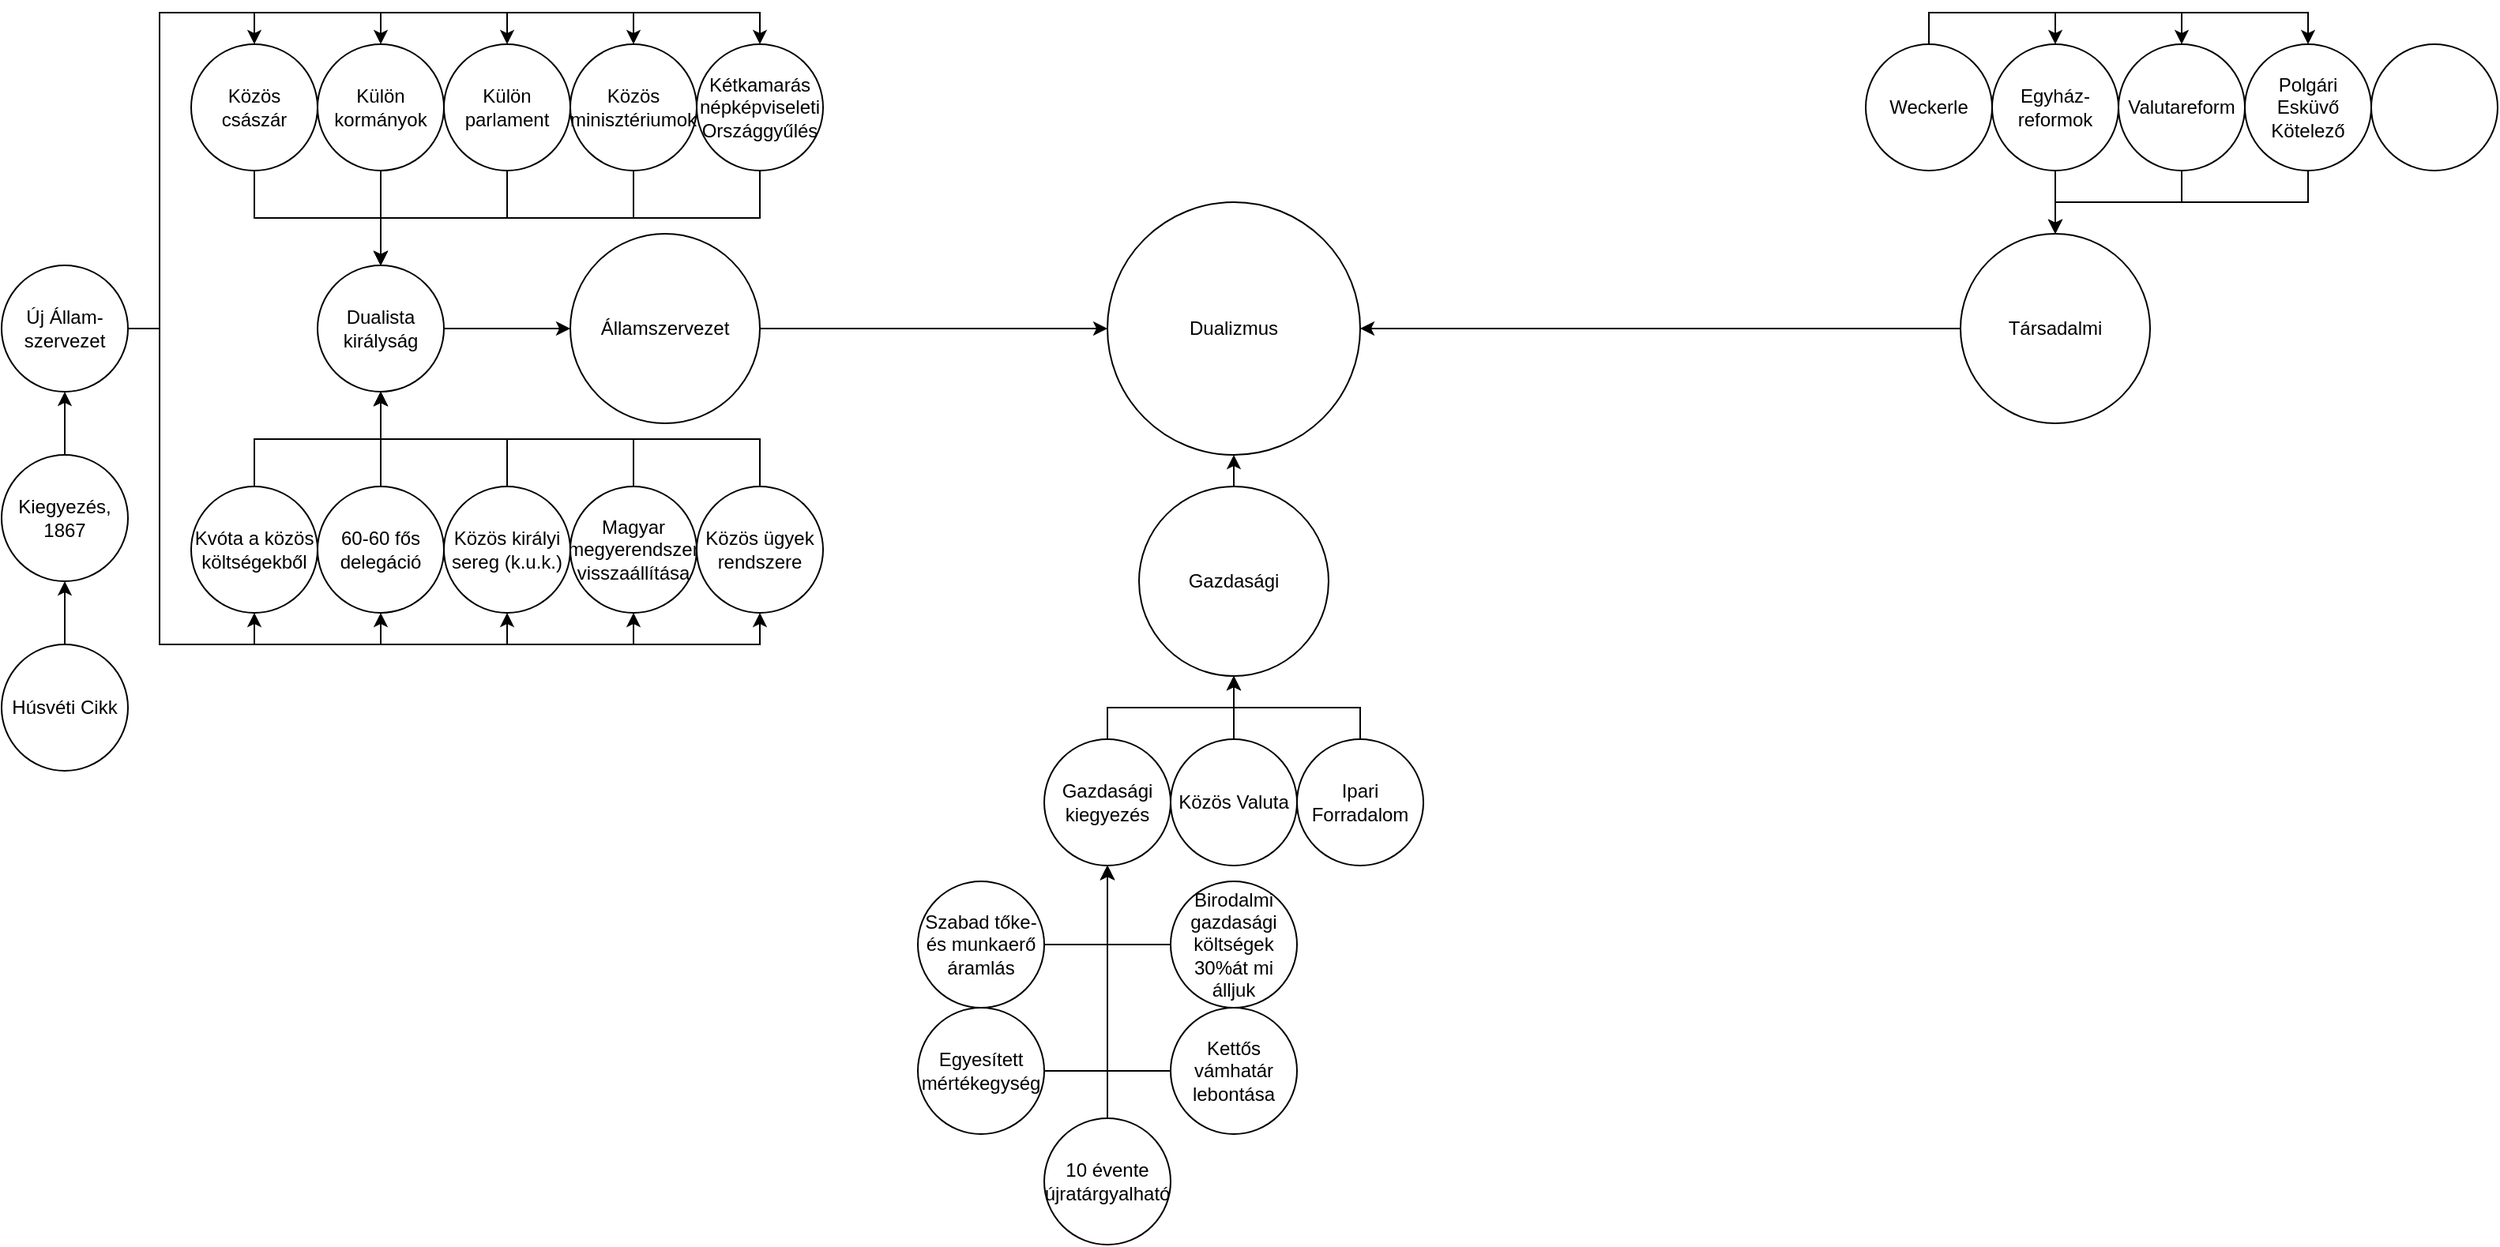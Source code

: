 <mxfile version="24.2.5" type="device">
  <diagram name="Page-1" id="lBt35N3LDz3TUW40U3i9">
    <mxGraphModel dx="1050" dy="669" grid="1" gridSize="10" guides="1" tooltips="1" connect="1" arrows="1" fold="1" page="1" pageScale="1" pageWidth="1600" pageHeight="900" math="0" shadow="0">
      <root>
        <mxCell id="0" />
        <mxCell id="1" parent="0" />
        <mxCell id="V-j5Uvtt4AGJnbaTD7OU-11" style="edgeStyle=orthogonalEdgeStyle;rounded=0;orthogonalLoop=1;jettySize=auto;html=1;exitX=1;exitY=0.5;exitDx=0;exitDy=0;entryX=0;entryY=0.5;entryDx=0;entryDy=0;" parent="1" source="V-j5Uvtt4AGJnbaTD7OU-1" target="V-j5Uvtt4AGJnbaTD7OU-10" edge="1">
          <mxGeometry relative="1" as="geometry" />
        </mxCell>
        <mxCell id="V-j5Uvtt4AGJnbaTD7OU-1" value="Államszervezet" style="ellipse;whiteSpace=wrap;html=1;" parent="1" vertex="1">
          <mxGeometry x="360" y="160" width="120" height="120" as="geometry" />
        </mxCell>
        <mxCell id="V-j5Uvtt4AGJnbaTD7OU-12" style="edgeStyle=orthogonalEdgeStyle;rounded=0;orthogonalLoop=1;jettySize=auto;html=1;exitX=0.5;exitY=0;exitDx=0;exitDy=0;entryX=0.5;entryY=1;entryDx=0;entryDy=0;" parent="1" source="V-j5Uvtt4AGJnbaTD7OU-2" target="V-j5Uvtt4AGJnbaTD7OU-10" edge="1">
          <mxGeometry relative="1" as="geometry" />
        </mxCell>
        <mxCell id="V-j5Uvtt4AGJnbaTD7OU-2" value="Gazdasági" style="ellipse;whiteSpace=wrap;html=1;" parent="1" vertex="1">
          <mxGeometry x="720" y="320" width="120" height="120" as="geometry" />
        </mxCell>
        <mxCell id="V-j5Uvtt4AGJnbaTD7OU-13" style="edgeStyle=orthogonalEdgeStyle;rounded=0;orthogonalLoop=1;jettySize=auto;html=1;exitX=0;exitY=0.5;exitDx=0;exitDy=0;entryX=1;entryY=0.5;entryDx=0;entryDy=0;" parent="1" source="V-j5Uvtt4AGJnbaTD7OU-3" target="V-j5Uvtt4AGJnbaTD7OU-10" edge="1">
          <mxGeometry relative="1" as="geometry" />
        </mxCell>
        <mxCell id="V-j5Uvtt4AGJnbaTD7OU-3" value="Társadalmi" style="ellipse;whiteSpace=wrap;html=1;" parent="1" vertex="1">
          <mxGeometry x="1240" y="160" width="120" height="120" as="geometry" />
        </mxCell>
        <mxCell id="V-j5Uvtt4AGJnbaTD7OU-31" style="edgeStyle=orthogonalEdgeStyle;rounded=0;orthogonalLoop=1;jettySize=auto;html=1;exitX=1;exitY=0.5;exitDx=0;exitDy=0;entryX=0.5;entryY=1;entryDx=0;entryDy=0;" parent="1" source="V-j5Uvtt4AGJnbaTD7OU-4" target="V-j5Uvtt4AGJnbaTD7OU-17" edge="1">
          <mxGeometry relative="1" as="geometry" />
        </mxCell>
        <mxCell id="V-j5Uvtt4AGJnbaTD7OU-33" style="edgeStyle=orthogonalEdgeStyle;rounded=0;orthogonalLoop=1;jettySize=auto;html=1;exitX=1;exitY=0.5;exitDx=0;exitDy=0;entryX=0.5;entryY=1;entryDx=0;entryDy=0;" parent="1" source="V-j5Uvtt4AGJnbaTD7OU-4" target="V-j5Uvtt4AGJnbaTD7OU-20" edge="1">
          <mxGeometry relative="1" as="geometry">
            <Array as="points">
              <mxPoint x="100" y="220" />
              <mxPoint x="100" y="420" />
              <mxPoint x="320" y="420" />
            </Array>
          </mxGeometry>
        </mxCell>
        <mxCell id="V-j5Uvtt4AGJnbaTD7OU-34" style="edgeStyle=orthogonalEdgeStyle;rounded=0;orthogonalLoop=1;jettySize=auto;html=1;exitX=1;exitY=0.5;exitDx=0;exitDy=0;entryX=0.5;entryY=1;entryDx=0;entryDy=0;" parent="1" source="V-j5Uvtt4AGJnbaTD7OU-4" target="V-j5Uvtt4AGJnbaTD7OU-19" edge="1">
          <mxGeometry relative="1" as="geometry">
            <Array as="points">
              <mxPoint x="100" y="220" />
              <mxPoint x="100" y="420" />
              <mxPoint x="240" y="420" />
            </Array>
          </mxGeometry>
        </mxCell>
        <mxCell id="V-j5Uvtt4AGJnbaTD7OU-35" style="edgeStyle=orthogonalEdgeStyle;rounded=0;orthogonalLoop=1;jettySize=auto;html=1;exitX=1;exitY=0.5;exitDx=0;exitDy=0;entryX=0.5;entryY=1;entryDx=0;entryDy=0;" parent="1" source="V-j5Uvtt4AGJnbaTD7OU-4" target="V-j5Uvtt4AGJnbaTD7OU-21" edge="1">
          <mxGeometry relative="1" as="geometry">
            <Array as="points">
              <mxPoint x="100" y="220" />
              <mxPoint x="100" y="420" />
              <mxPoint x="400" y="420" />
            </Array>
          </mxGeometry>
        </mxCell>
        <mxCell id="V-j5Uvtt4AGJnbaTD7OU-38" style="edgeStyle=orthogonalEdgeStyle;rounded=0;orthogonalLoop=1;jettySize=auto;html=1;exitX=1;exitY=0.5;exitDx=0;exitDy=0;entryX=0.5;entryY=1;entryDx=0;entryDy=0;" parent="1" source="V-j5Uvtt4AGJnbaTD7OU-4" target="V-j5Uvtt4AGJnbaTD7OU-22" edge="1">
          <mxGeometry relative="1" as="geometry">
            <Array as="points">
              <mxPoint x="100" y="220" />
              <mxPoint x="100" y="420" />
              <mxPoint x="480" y="420" />
            </Array>
          </mxGeometry>
        </mxCell>
        <mxCell id="V-j5Uvtt4AGJnbaTD7OU-68" style="edgeStyle=orthogonalEdgeStyle;rounded=0;orthogonalLoop=1;jettySize=auto;html=1;exitX=1;exitY=0.5;exitDx=0;exitDy=0;entryX=0.5;entryY=0;entryDx=0;entryDy=0;" parent="1" source="V-j5Uvtt4AGJnbaTD7OU-4" target="V-j5Uvtt4AGJnbaTD7OU-41" edge="1">
          <mxGeometry relative="1" as="geometry" />
        </mxCell>
        <mxCell id="V-j5Uvtt4AGJnbaTD7OU-69" style="edgeStyle=orthogonalEdgeStyle;rounded=0;orthogonalLoop=1;jettySize=auto;html=1;exitX=1;exitY=0.5;exitDx=0;exitDy=0;entryX=0.5;entryY=0;entryDx=0;entryDy=0;" parent="1" source="V-j5Uvtt4AGJnbaTD7OU-4" target="V-j5Uvtt4AGJnbaTD7OU-42" edge="1">
          <mxGeometry relative="1" as="geometry">
            <Array as="points">
              <mxPoint x="100" y="220" />
              <mxPoint x="100" y="20" />
              <mxPoint x="240" y="20" />
            </Array>
          </mxGeometry>
        </mxCell>
        <mxCell id="V-j5Uvtt4AGJnbaTD7OU-70" style="edgeStyle=orthogonalEdgeStyle;rounded=0;orthogonalLoop=1;jettySize=auto;html=1;exitX=1;exitY=0.5;exitDx=0;exitDy=0;entryX=0.5;entryY=0;entryDx=0;entryDy=0;" parent="1" source="V-j5Uvtt4AGJnbaTD7OU-4" target="V-j5Uvtt4AGJnbaTD7OU-51" edge="1">
          <mxGeometry relative="1" as="geometry">
            <Array as="points">
              <mxPoint x="100" y="220" />
              <mxPoint x="100" y="20" />
              <mxPoint x="320" y="20" />
            </Array>
          </mxGeometry>
        </mxCell>
        <mxCell id="V-j5Uvtt4AGJnbaTD7OU-71" style="edgeStyle=orthogonalEdgeStyle;rounded=0;orthogonalLoop=1;jettySize=auto;html=1;exitX=1;exitY=0.5;exitDx=0;exitDy=0;entryX=0.5;entryY=0;entryDx=0;entryDy=0;" parent="1" source="V-j5Uvtt4AGJnbaTD7OU-4" target="V-j5Uvtt4AGJnbaTD7OU-44" edge="1">
          <mxGeometry relative="1" as="geometry">
            <Array as="points">
              <mxPoint x="100" y="220" />
              <mxPoint x="100" y="20" />
              <mxPoint x="400" y="20" />
            </Array>
          </mxGeometry>
        </mxCell>
        <mxCell id="V-j5Uvtt4AGJnbaTD7OU-72" style="edgeStyle=orthogonalEdgeStyle;rounded=0;orthogonalLoop=1;jettySize=auto;html=1;exitX=1;exitY=0.5;exitDx=0;exitDy=0;entryX=0.5;entryY=0;entryDx=0;entryDy=0;" parent="1" source="V-j5Uvtt4AGJnbaTD7OU-4" target="V-j5Uvtt4AGJnbaTD7OU-45" edge="1">
          <mxGeometry relative="1" as="geometry">
            <Array as="points">
              <mxPoint x="100" y="220" />
              <mxPoint x="100" y="20" />
              <mxPoint x="480" y="20" />
            </Array>
          </mxGeometry>
        </mxCell>
        <mxCell id="V-j5Uvtt4AGJnbaTD7OU-4" value="Új Állam-szervezet" style="ellipse;whiteSpace=wrap;html=1;aspect=fixed;" parent="1" vertex="1">
          <mxGeometry y="180" width="80" height="80" as="geometry" />
        </mxCell>
        <mxCell id="V-j5Uvtt4AGJnbaTD7OU-16" style="edgeStyle=orthogonalEdgeStyle;rounded=0;orthogonalLoop=1;jettySize=auto;html=1;exitX=0.5;exitY=0;exitDx=0;exitDy=0;entryX=0.5;entryY=1;entryDx=0;entryDy=0;" parent="1" source="V-j5Uvtt4AGJnbaTD7OU-5" target="V-j5Uvtt4AGJnbaTD7OU-4" edge="1">
          <mxGeometry relative="1" as="geometry" />
        </mxCell>
        <mxCell id="V-j5Uvtt4AGJnbaTD7OU-5" value="Kiegyezés, 1867" style="ellipse;whiteSpace=wrap;html=1;aspect=fixed;" parent="1" vertex="1">
          <mxGeometry y="300" width="80" height="80" as="geometry" />
        </mxCell>
        <mxCell id="V-j5Uvtt4AGJnbaTD7OU-10" value="Dualizmus" style="ellipse;whiteSpace=wrap;html=1;aspect=fixed;" parent="1" vertex="1">
          <mxGeometry x="700" y="140" width="160" height="160" as="geometry" />
        </mxCell>
        <mxCell id="V-j5Uvtt4AGJnbaTD7OU-15" style="edgeStyle=orthogonalEdgeStyle;rounded=0;orthogonalLoop=1;jettySize=auto;html=1;exitX=0.5;exitY=0;exitDx=0;exitDy=0;entryX=0.5;entryY=1;entryDx=0;entryDy=0;" parent="1" source="V-j5Uvtt4AGJnbaTD7OU-14" target="V-j5Uvtt4AGJnbaTD7OU-5" edge="1">
          <mxGeometry relative="1" as="geometry" />
        </mxCell>
        <mxCell id="V-j5Uvtt4AGJnbaTD7OU-14" value="Húsvéti Cikk" style="ellipse;whiteSpace=wrap;html=1;aspect=fixed;" parent="1" vertex="1">
          <mxGeometry y="420" width="80" height="80" as="geometry" />
        </mxCell>
        <mxCell id="V-j5Uvtt4AGJnbaTD7OU-18" style="edgeStyle=orthogonalEdgeStyle;rounded=0;orthogonalLoop=1;jettySize=auto;html=1;exitX=0.5;exitY=0;exitDx=0;exitDy=0;entryX=0.5;entryY=1;entryDx=0;entryDy=0;" parent="1" source="V-j5Uvtt4AGJnbaTD7OU-17" target="V-j5Uvtt4AGJnbaTD7OU-39" edge="1">
          <mxGeometry relative="1" as="geometry" />
        </mxCell>
        <mxCell id="V-j5Uvtt4AGJnbaTD7OU-17" value="Kvóta a közös költségekből" style="ellipse;whiteSpace=wrap;html=1;aspect=fixed;" parent="1" vertex="1">
          <mxGeometry x="120" y="320" width="80" height="80" as="geometry" />
        </mxCell>
        <mxCell id="V-j5Uvtt4AGJnbaTD7OU-23" style="edgeStyle=orthogonalEdgeStyle;rounded=0;orthogonalLoop=1;jettySize=auto;html=1;exitX=0.5;exitY=0;exitDx=0;exitDy=0;entryX=0.5;entryY=1;entryDx=0;entryDy=0;" parent="1" source="V-j5Uvtt4AGJnbaTD7OU-19" target="V-j5Uvtt4AGJnbaTD7OU-39" edge="1">
          <mxGeometry relative="1" as="geometry">
            <mxPoint x="200.333" y="300" as="targetPoint" />
          </mxGeometry>
        </mxCell>
        <mxCell id="V-j5Uvtt4AGJnbaTD7OU-19" value="60-60 fős delegáció" style="ellipse;whiteSpace=wrap;html=1;aspect=fixed;" parent="1" vertex="1">
          <mxGeometry x="200" y="320" width="80" height="80" as="geometry" />
        </mxCell>
        <mxCell id="V-j5Uvtt4AGJnbaTD7OU-24" style="edgeStyle=orthogonalEdgeStyle;rounded=0;orthogonalLoop=1;jettySize=auto;html=1;exitX=0.5;exitY=0;exitDx=0;exitDy=0;entryX=0.5;entryY=1;entryDx=0;entryDy=0;" parent="1" source="V-j5Uvtt4AGJnbaTD7OU-20" target="V-j5Uvtt4AGJnbaTD7OU-39" edge="1">
          <mxGeometry relative="1" as="geometry">
            <mxPoint x="320.333" y="300" as="targetPoint" />
          </mxGeometry>
        </mxCell>
        <mxCell id="V-j5Uvtt4AGJnbaTD7OU-20" value="Közös királyi sereg (k.u.k.)" style="ellipse;whiteSpace=wrap;html=1;aspect=fixed;" parent="1" vertex="1">
          <mxGeometry x="280" y="320" width="80" height="80" as="geometry" />
        </mxCell>
        <mxCell id="V-j5Uvtt4AGJnbaTD7OU-25" style="edgeStyle=orthogonalEdgeStyle;rounded=0;orthogonalLoop=1;jettySize=auto;html=1;exitX=0.5;exitY=0;exitDx=0;exitDy=0;entryX=0.5;entryY=1;entryDx=0;entryDy=0;" parent="1" source="V-j5Uvtt4AGJnbaTD7OU-21" target="V-j5Uvtt4AGJnbaTD7OU-39" edge="1">
          <mxGeometry relative="1" as="geometry">
            <mxPoint x="440.333" y="300" as="targetPoint" />
          </mxGeometry>
        </mxCell>
        <mxCell id="V-j5Uvtt4AGJnbaTD7OU-21" value="Magyar megyerendszer visszaállítása" style="ellipse;whiteSpace=wrap;html=1;aspect=fixed;" parent="1" vertex="1">
          <mxGeometry x="360" y="320" width="80" height="80" as="geometry" />
        </mxCell>
        <mxCell id="V-j5Uvtt4AGJnbaTD7OU-26" style="edgeStyle=orthogonalEdgeStyle;rounded=0;orthogonalLoop=1;jettySize=auto;html=1;exitX=0.5;exitY=0;exitDx=0;exitDy=0;entryX=0.5;entryY=1;entryDx=0;entryDy=0;" parent="1" source="V-j5Uvtt4AGJnbaTD7OU-22" target="V-j5Uvtt4AGJnbaTD7OU-39" edge="1">
          <mxGeometry relative="1" as="geometry">
            <mxPoint x="498" y="262" as="targetPoint" />
          </mxGeometry>
        </mxCell>
        <mxCell id="V-j5Uvtt4AGJnbaTD7OU-22" value="Közös ügyek rendszere" style="ellipse;whiteSpace=wrap;html=1;aspect=fixed;" parent="1" vertex="1">
          <mxGeometry x="440" y="320" width="80" height="80" as="geometry" />
        </mxCell>
        <mxCell id="V-j5Uvtt4AGJnbaTD7OU-30" style="edgeStyle=orthogonalEdgeStyle;rounded=0;orthogonalLoop=1;jettySize=auto;html=1;exitX=0.5;exitY=0;exitDx=0;exitDy=0;entryX=0.5;entryY=1;entryDx=0;entryDy=0;" parent="1" source="V-j5Uvtt4AGJnbaTD7OU-29" target="V-j5Uvtt4AGJnbaTD7OU-2" edge="1">
          <mxGeometry relative="1" as="geometry" />
        </mxCell>
        <mxCell id="V-j5Uvtt4AGJnbaTD7OU-29" value="Közös Valuta" style="ellipse;whiteSpace=wrap;html=1;aspect=fixed;" parent="1" vertex="1">
          <mxGeometry x="740" y="480" width="80" height="80" as="geometry" />
        </mxCell>
        <mxCell id="V-j5Uvtt4AGJnbaTD7OU-37" style="edgeStyle=orthogonalEdgeStyle;rounded=0;orthogonalLoop=1;jettySize=auto;html=1;exitX=0.5;exitY=0;exitDx=0;exitDy=0;entryX=0.5;entryY=1;entryDx=0;entryDy=0;" parent="1" source="V-j5Uvtt4AGJnbaTD7OU-36" target="V-j5Uvtt4AGJnbaTD7OU-2" edge="1">
          <mxGeometry relative="1" as="geometry" />
        </mxCell>
        <mxCell id="V-j5Uvtt4AGJnbaTD7OU-36" value="Ipari Forradalom" style="ellipse;whiteSpace=wrap;html=1;aspect=fixed;" parent="1" vertex="1">
          <mxGeometry x="820" y="480" width="80" height="80" as="geometry" />
        </mxCell>
        <mxCell id="V-j5Uvtt4AGJnbaTD7OU-40" style="edgeStyle=orthogonalEdgeStyle;rounded=0;orthogonalLoop=1;jettySize=auto;html=1;exitX=1;exitY=0.5;exitDx=0;exitDy=0;entryX=0;entryY=0.5;entryDx=0;entryDy=0;" parent="1" source="V-j5Uvtt4AGJnbaTD7OU-39" target="V-j5Uvtt4AGJnbaTD7OU-1" edge="1">
          <mxGeometry relative="1" as="geometry" />
        </mxCell>
        <mxCell id="V-j5Uvtt4AGJnbaTD7OU-39" value="Dualista királyság" style="ellipse;whiteSpace=wrap;html=1;aspect=fixed;" parent="1" vertex="1">
          <mxGeometry x="200" y="180" width="80" height="80" as="geometry" />
        </mxCell>
        <mxCell id="V-j5Uvtt4AGJnbaTD7OU-46" style="edgeStyle=orthogonalEdgeStyle;rounded=0;orthogonalLoop=1;jettySize=auto;html=1;exitX=0.5;exitY=1;exitDx=0;exitDy=0;entryX=0.5;entryY=0;entryDx=0;entryDy=0;" parent="1" source="V-j5Uvtt4AGJnbaTD7OU-41" target="V-j5Uvtt4AGJnbaTD7OU-39" edge="1">
          <mxGeometry relative="1" as="geometry" />
        </mxCell>
        <mxCell id="V-j5Uvtt4AGJnbaTD7OU-41" value="Közös császár" style="ellipse;whiteSpace=wrap;html=1;aspect=fixed;" parent="1" vertex="1">
          <mxGeometry x="120" y="40" width="80" height="80" as="geometry" />
        </mxCell>
        <mxCell id="V-j5Uvtt4AGJnbaTD7OU-47" style="edgeStyle=orthogonalEdgeStyle;rounded=0;orthogonalLoop=1;jettySize=auto;html=1;exitX=0.5;exitY=1;exitDx=0;exitDy=0;entryX=0.5;entryY=0;entryDx=0;entryDy=0;" parent="1" source="V-j5Uvtt4AGJnbaTD7OU-42" target="V-j5Uvtt4AGJnbaTD7OU-39" edge="1">
          <mxGeometry relative="1" as="geometry" />
        </mxCell>
        <mxCell id="V-j5Uvtt4AGJnbaTD7OU-42" value="Külön kormányok" style="ellipse;whiteSpace=wrap;html=1;aspect=fixed;" parent="1" vertex="1">
          <mxGeometry x="200" y="40" width="80" height="80" as="geometry" />
        </mxCell>
        <mxCell id="V-j5Uvtt4AGJnbaTD7OU-49" style="edgeStyle=orthogonalEdgeStyle;rounded=0;orthogonalLoop=1;jettySize=auto;html=1;exitX=0.5;exitY=1;exitDx=0;exitDy=0;entryX=0.5;entryY=0;entryDx=0;entryDy=0;" parent="1" source="V-j5Uvtt4AGJnbaTD7OU-44" target="V-j5Uvtt4AGJnbaTD7OU-39" edge="1">
          <mxGeometry relative="1" as="geometry">
            <mxPoint x="40" y="180" as="targetPoint" />
          </mxGeometry>
        </mxCell>
        <mxCell id="V-j5Uvtt4AGJnbaTD7OU-44" value="Közös minisztériumok" style="ellipse;whiteSpace=wrap;html=1;aspect=fixed;" parent="1" vertex="1">
          <mxGeometry x="360" y="40" width="80" height="80" as="geometry" />
        </mxCell>
        <mxCell id="V-j5Uvtt4AGJnbaTD7OU-50" style="edgeStyle=orthogonalEdgeStyle;rounded=0;orthogonalLoop=1;jettySize=auto;html=1;exitX=0.5;exitY=1;exitDx=0;exitDy=0;entryX=0.5;entryY=0;entryDx=0;entryDy=0;" parent="1" source="V-j5Uvtt4AGJnbaTD7OU-45" target="V-j5Uvtt4AGJnbaTD7OU-39" edge="1">
          <mxGeometry relative="1" as="geometry" />
        </mxCell>
        <mxCell id="V-j5Uvtt4AGJnbaTD7OU-45" value="Kétkamarás népképviseleti Országgyűlés" style="ellipse;whiteSpace=wrap;html=1;aspect=fixed;" parent="1" vertex="1">
          <mxGeometry x="440" y="40" width="80" height="80" as="geometry" />
        </mxCell>
        <mxCell id="V-j5Uvtt4AGJnbaTD7OU-52" style="edgeStyle=orthogonalEdgeStyle;rounded=0;orthogonalLoop=1;jettySize=auto;html=1;exitX=0.5;exitY=1;exitDx=0;exitDy=0;entryX=0.5;entryY=0;entryDx=0;entryDy=0;" parent="1" source="V-j5Uvtt4AGJnbaTD7OU-51" target="V-j5Uvtt4AGJnbaTD7OU-39" edge="1">
          <mxGeometry relative="1" as="geometry">
            <mxPoint x="40" y="180" as="targetPoint" />
          </mxGeometry>
        </mxCell>
        <mxCell id="V-j5Uvtt4AGJnbaTD7OU-51" value="Külön parlament" style="ellipse;whiteSpace=wrap;html=1;aspect=fixed;" parent="1" vertex="1">
          <mxGeometry x="280" y="40" width="80" height="80" as="geometry" />
        </mxCell>
        <mxCell id="V-j5Uvtt4AGJnbaTD7OU-55" style="edgeStyle=orthogonalEdgeStyle;rounded=0;orthogonalLoop=1;jettySize=auto;html=1;exitX=0.5;exitY=0;exitDx=0;exitDy=0;entryX=0.5;entryY=1;entryDx=0;entryDy=0;" parent="1" source="V-j5Uvtt4AGJnbaTD7OU-54" target="V-j5Uvtt4AGJnbaTD7OU-2" edge="1">
          <mxGeometry relative="1" as="geometry" />
        </mxCell>
        <mxCell id="V-j5Uvtt4AGJnbaTD7OU-54" value="Gazdasági kiegyezés" style="ellipse;whiteSpace=wrap;html=1;aspect=fixed;" parent="1" vertex="1">
          <mxGeometry x="660" y="480" width="80" height="80" as="geometry" />
        </mxCell>
        <mxCell id="V-j5Uvtt4AGJnbaTD7OU-61" style="edgeStyle=orthogonalEdgeStyle;rounded=0;orthogonalLoop=1;jettySize=auto;html=1;exitX=0.5;exitY=0;exitDx=0;exitDy=0;entryX=0.5;entryY=1;entryDx=0;entryDy=0;" parent="1" source="V-j5Uvtt4AGJnbaTD7OU-56" target="V-j5Uvtt4AGJnbaTD7OU-54" edge="1">
          <mxGeometry relative="1" as="geometry" />
        </mxCell>
        <mxCell id="V-j5Uvtt4AGJnbaTD7OU-56" value="10 évente újratárgyalható" style="ellipse;whiteSpace=wrap;html=1;aspect=fixed;" parent="1" vertex="1">
          <mxGeometry x="660" y="720" width="80" height="80" as="geometry" />
        </mxCell>
        <mxCell id="V-j5Uvtt4AGJnbaTD7OU-62" style="edgeStyle=orthogonalEdgeStyle;rounded=0;orthogonalLoop=1;jettySize=auto;html=1;exitX=1;exitY=0.5;exitDx=0;exitDy=0;entryX=0.5;entryY=1;entryDx=0;entryDy=0;" parent="1" source="V-j5Uvtt4AGJnbaTD7OU-57" target="V-j5Uvtt4AGJnbaTD7OU-54" edge="1">
          <mxGeometry relative="1" as="geometry">
            <mxPoint x="660" y="520" as="targetPoint" />
            <Array as="points">
              <mxPoint x="700" y="610" />
            </Array>
          </mxGeometry>
        </mxCell>
        <mxCell id="V-j5Uvtt4AGJnbaTD7OU-57" value="Szabad tőke- és munkaerő áramlás" style="ellipse;whiteSpace=wrap;html=1;aspect=fixed;" parent="1" vertex="1">
          <mxGeometry x="580" y="570" width="80" height="80" as="geometry" />
        </mxCell>
        <mxCell id="V-j5Uvtt4AGJnbaTD7OU-63" style="edgeStyle=orthogonalEdgeStyle;rounded=0;orthogonalLoop=1;jettySize=auto;html=1;exitX=1;exitY=0.5;exitDx=0;exitDy=0;entryX=0.5;entryY=1;entryDx=0;entryDy=0;" parent="1" source="V-j5Uvtt4AGJnbaTD7OU-58" target="V-j5Uvtt4AGJnbaTD7OU-54" edge="1">
          <mxGeometry relative="1" as="geometry">
            <mxPoint x="660" y="520" as="targetPoint" />
          </mxGeometry>
        </mxCell>
        <mxCell id="V-j5Uvtt4AGJnbaTD7OU-58" value="Egyesített mértékegység" style="ellipse;whiteSpace=wrap;html=1;aspect=fixed;" parent="1" vertex="1">
          <mxGeometry x="580" y="650" width="80" height="80" as="geometry" />
        </mxCell>
        <mxCell id="V-j5Uvtt4AGJnbaTD7OU-64" style="edgeStyle=orthogonalEdgeStyle;rounded=0;orthogonalLoop=1;jettySize=auto;html=1;exitX=0;exitY=0.5;exitDx=0;exitDy=0;entryX=0.5;entryY=1;entryDx=0;entryDy=0;" parent="1" source="V-j5Uvtt4AGJnbaTD7OU-59" target="V-j5Uvtt4AGJnbaTD7OU-54" edge="1">
          <mxGeometry relative="1" as="geometry">
            <mxPoint x="660" y="520" as="targetPoint" />
          </mxGeometry>
        </mxCell>
        <mxCell id="V-j5Uvtt4AGJnbaTD7OU-59" value="Kettős vámhatár lebontása" style="ellipse;whiteSpace=wrap;html=1;aspect=fixed;" parent="1" vertex="1">
          <mxGeometry x="740" y="650" width="80" height="80" as="geometry" />
        </mxCell>
        <mxCell id="V-j5Uvtt4AGJnbaTD7OU-65" style="edgeStyle=orthogonalEdgeStyle;rounded=0;orthogonalLoop=1;jettySize=auto;html=1;exitX=0;exitY=0.5;exitDx=0;exitDy=0;entryX=0.5;entryY=1;entryDx=0;entryDy=0;" parent="1" source="V-j5Uvtt4AGJnbaTD7OU-60" target="V-j5Uvtt4AGJnbaTD7OU-54" edge="1">
          <mxGeometry relative="1" as="geometry">
            <mxPoint x="660" y="520" as="targetPoint" />
            <Array as="points">
              <mxPoint x="700" y="610" />
            </Array>
          </mxGeometry>
        </mxCell>
        <mxCell id="V-j5Uvtt4AGJnbaTD7OU-60" value="Birodalmi gazdasági költségek 30%át mi álljuk" style="ellipse;whiteSpace=wrap;html=1;aspect=fixed;" parent="1" vertex="1">
          <mxGeometry x="740" y="570" width="80" height="80" as="geometry" />
        </mxCell>
        <mxCell id="FJ1O3akAey81y0STP85J-7" style="edgeStyle=orthogonalEdgeStyle;rounded=0;orthogonalLoop=1;jettySize=auto;html=1;exitX=0.5;exitY=0;exitDx=0;exitDy=0;entryX=0.5;entryY=0;entryDx=0;entryDy=0;" edge="1" parent="1" source="FJ1O3akAey81y0STP85J-1" target="FJ1O3akAey81y0STP85J-2">
          <mxGeometry relative="1" as="geometry" />
        </mxCell>
        <mxCell id="FJ1O3akAey81y0STP85J-8" style="edgeStyle=orthogonalEdgeStyle;rounded=0;orthogonalLoop=1;jettySize=auto;html=1;exitX=0.5;exitY=0;exitDx=0;exitDy=0;entryX=0.5;entryY=0;entryDx=0;entryDy=0;" edge="1" parent="1" source="FJ1O3akAey81y0STP85J-1" target="FJ1O3akAey81y0STP85J-4">
          <mxGeometry relative="1" as="geometry" />
        </mxCell>
        <mxCell id="FJ1O3akAey81y0STP85J-11" style="edgeStyle=orthogonalEdgeStyle;rounded=0;orthogonalLoop=1;jettySize=auto;html=1;exitX=0.5;exitY=0;exitDx=0;exitDy=0;entryX=0.5;entryY=0;entryDx=0;entryDy=0;" edge="1" parent="1" source="FJ1O3akAey81y0STP85J-1" target="FJ1O3akAey81y0STP85J-9">
          <mxGeometry relative="1" as="geometry" />
        </mxCell>
        <mxCell id="FJ1O3akAey81y0STP85J-1" value="Weckerle" style="ellipse;whiteSpace=wrap;html=1;aspect=fixed;" vertex="1" parent="1">
          <mxGeometry x="1180" y="40" width="80" height="80" as="geometry" />
        </mxCell>
        <mxCell id="FJ1O3akAey81y0STP85J-5" style="edgeStyle=orthogonalEdgeStyle;rounded=0;orthogonalLoop=1;jettySize=auto;html=1;exitX=0.5;exitY=1;exitDx=0;exitDy=0;entryX=0.5;entryY=0;entryDx=0;entryDy=0;" edge="1" parent="1" source="FJ1O3akAey81y0STP85J-2" target="V-j5Uvtt4AGJnbaTD7OU-3">
          <mxGeometry relative="1" as="geometry" />
        </mxCell>
        <mxCell id="FJ1O3akAey81y0STP85J-2" value="Egyház-reformok" style="ellipse;whiteSpace=wrap;html=1;aspect=fixed;" vertex="1" parent="1">
          <mxGeometry x="1260" y="40" width="80" height="80" as="geometry" />
        </mxCell>
        <mxCell id="FJ1O3akAey81y0STP85J-6" style="edgeStyle=orthogonalEdgeStyle;rounded=0;orthogonalLoop=1;jettySize=auto;html=1;exitX=0.5;exitY=1;exitDx=0;exitDy=0;entryX=0.5;entryY=0;entryDx=0;entryDy=0;" edge="1" parent="1" source="FJ1O3akAey81y0STP85J-4" target="V-j5Uvtt4AGJnbaTD7OU-3">
          <mxGeometry relative="1" as="geometry" />
        </mxCell>
        <mxCell id="FJ1O3akAey81y0STP85J-4" value="Valutareform" style="ellipse;whiteSpace=wrap;html=1;aspect=fixed;" vertex="1" parent="1">
          <mxGeometry x="1340" y="40" width="80" height="80" as="geometry" />
        </mxCell>
        <mxCell id="FJ1O3akAey81y0STP85J-10" style="edgeStyle=orthogonalEdgeStyle;rounded=0;orthogonalLoop=1;jettySize=auto;html=1;exitX=0.5;exitY=1;exitDx=0;exitDy=0;entryX=0.5;entryY=0;entryDx=0;entryDy=0;" edge="1" parent="1" source="FJ1O3akAey81y0STP85J-9" target="V-j5Uvtt4AGJnbaTD7OU-3">
          <mxGeometry relative="1" as="geometry" />
        </mxCell>
        <mxCell id="FJ1O3akAey81y0STP85J-9" value="Polgári Esküvő Kötelező" style="ellipse;whiteSpace=wrap;html=1;aspect=fixed;" vertex="1" parent="1">
          <mxGeometry x="1420" y="40" width="80" height="80" as="geometry" />
        </mxCell>
        <mxCell id="FJ1O3akAey81y0STP85J-12" value="" style="ellipse;whiteSpace=wrap;html=1;aspect=fixed;" vertex="1" parent="1">
          <mxGeometry x="1500" y="40" width="80" height="80" as="geometry" />
        </mxCell>
      </root>
    </mxGraphModel>
  </diagram>
</mxfile>
